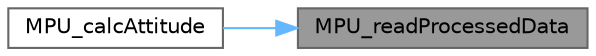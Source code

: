 digraph "MPU_readProcessedData"
{
 // LATEX_PDF_SIZE
  bgcolor="transparent";
  edge [fontname=Helvetica,fontsize=10,labelfontname=Helvetica,labelfontsize=10];
  node [fontname=Helvetica,fontsize=10,shape=box,height=0.2,width=0.4];
  rankdir="RL";
  Node1 [id="Node000001",label="MPU_readProcessedData",height=0.2,width=0.4,color="gray40", fillcolor="grey60", style="filled", fontcolor="black",tooltip="Calculate the real world sensor values."];
  Node1 -> Node2 [id="edge2_Node000001_Node000002",dir="back",color="steelblue1",style="solid",tooltip=" "];
  Node2 [id="Node000002",label="MPU_calcAttitude",height=0.2,width=0.4,color="grey40", fillcolor="white", style="filled",URL="$MPU9250__driver_8c.html#a9e48249ac6c48ba5b4e1816e67d8807f",tooltip="Calculate the attitude of the sensor in degrees using a complementary filter."];
}
